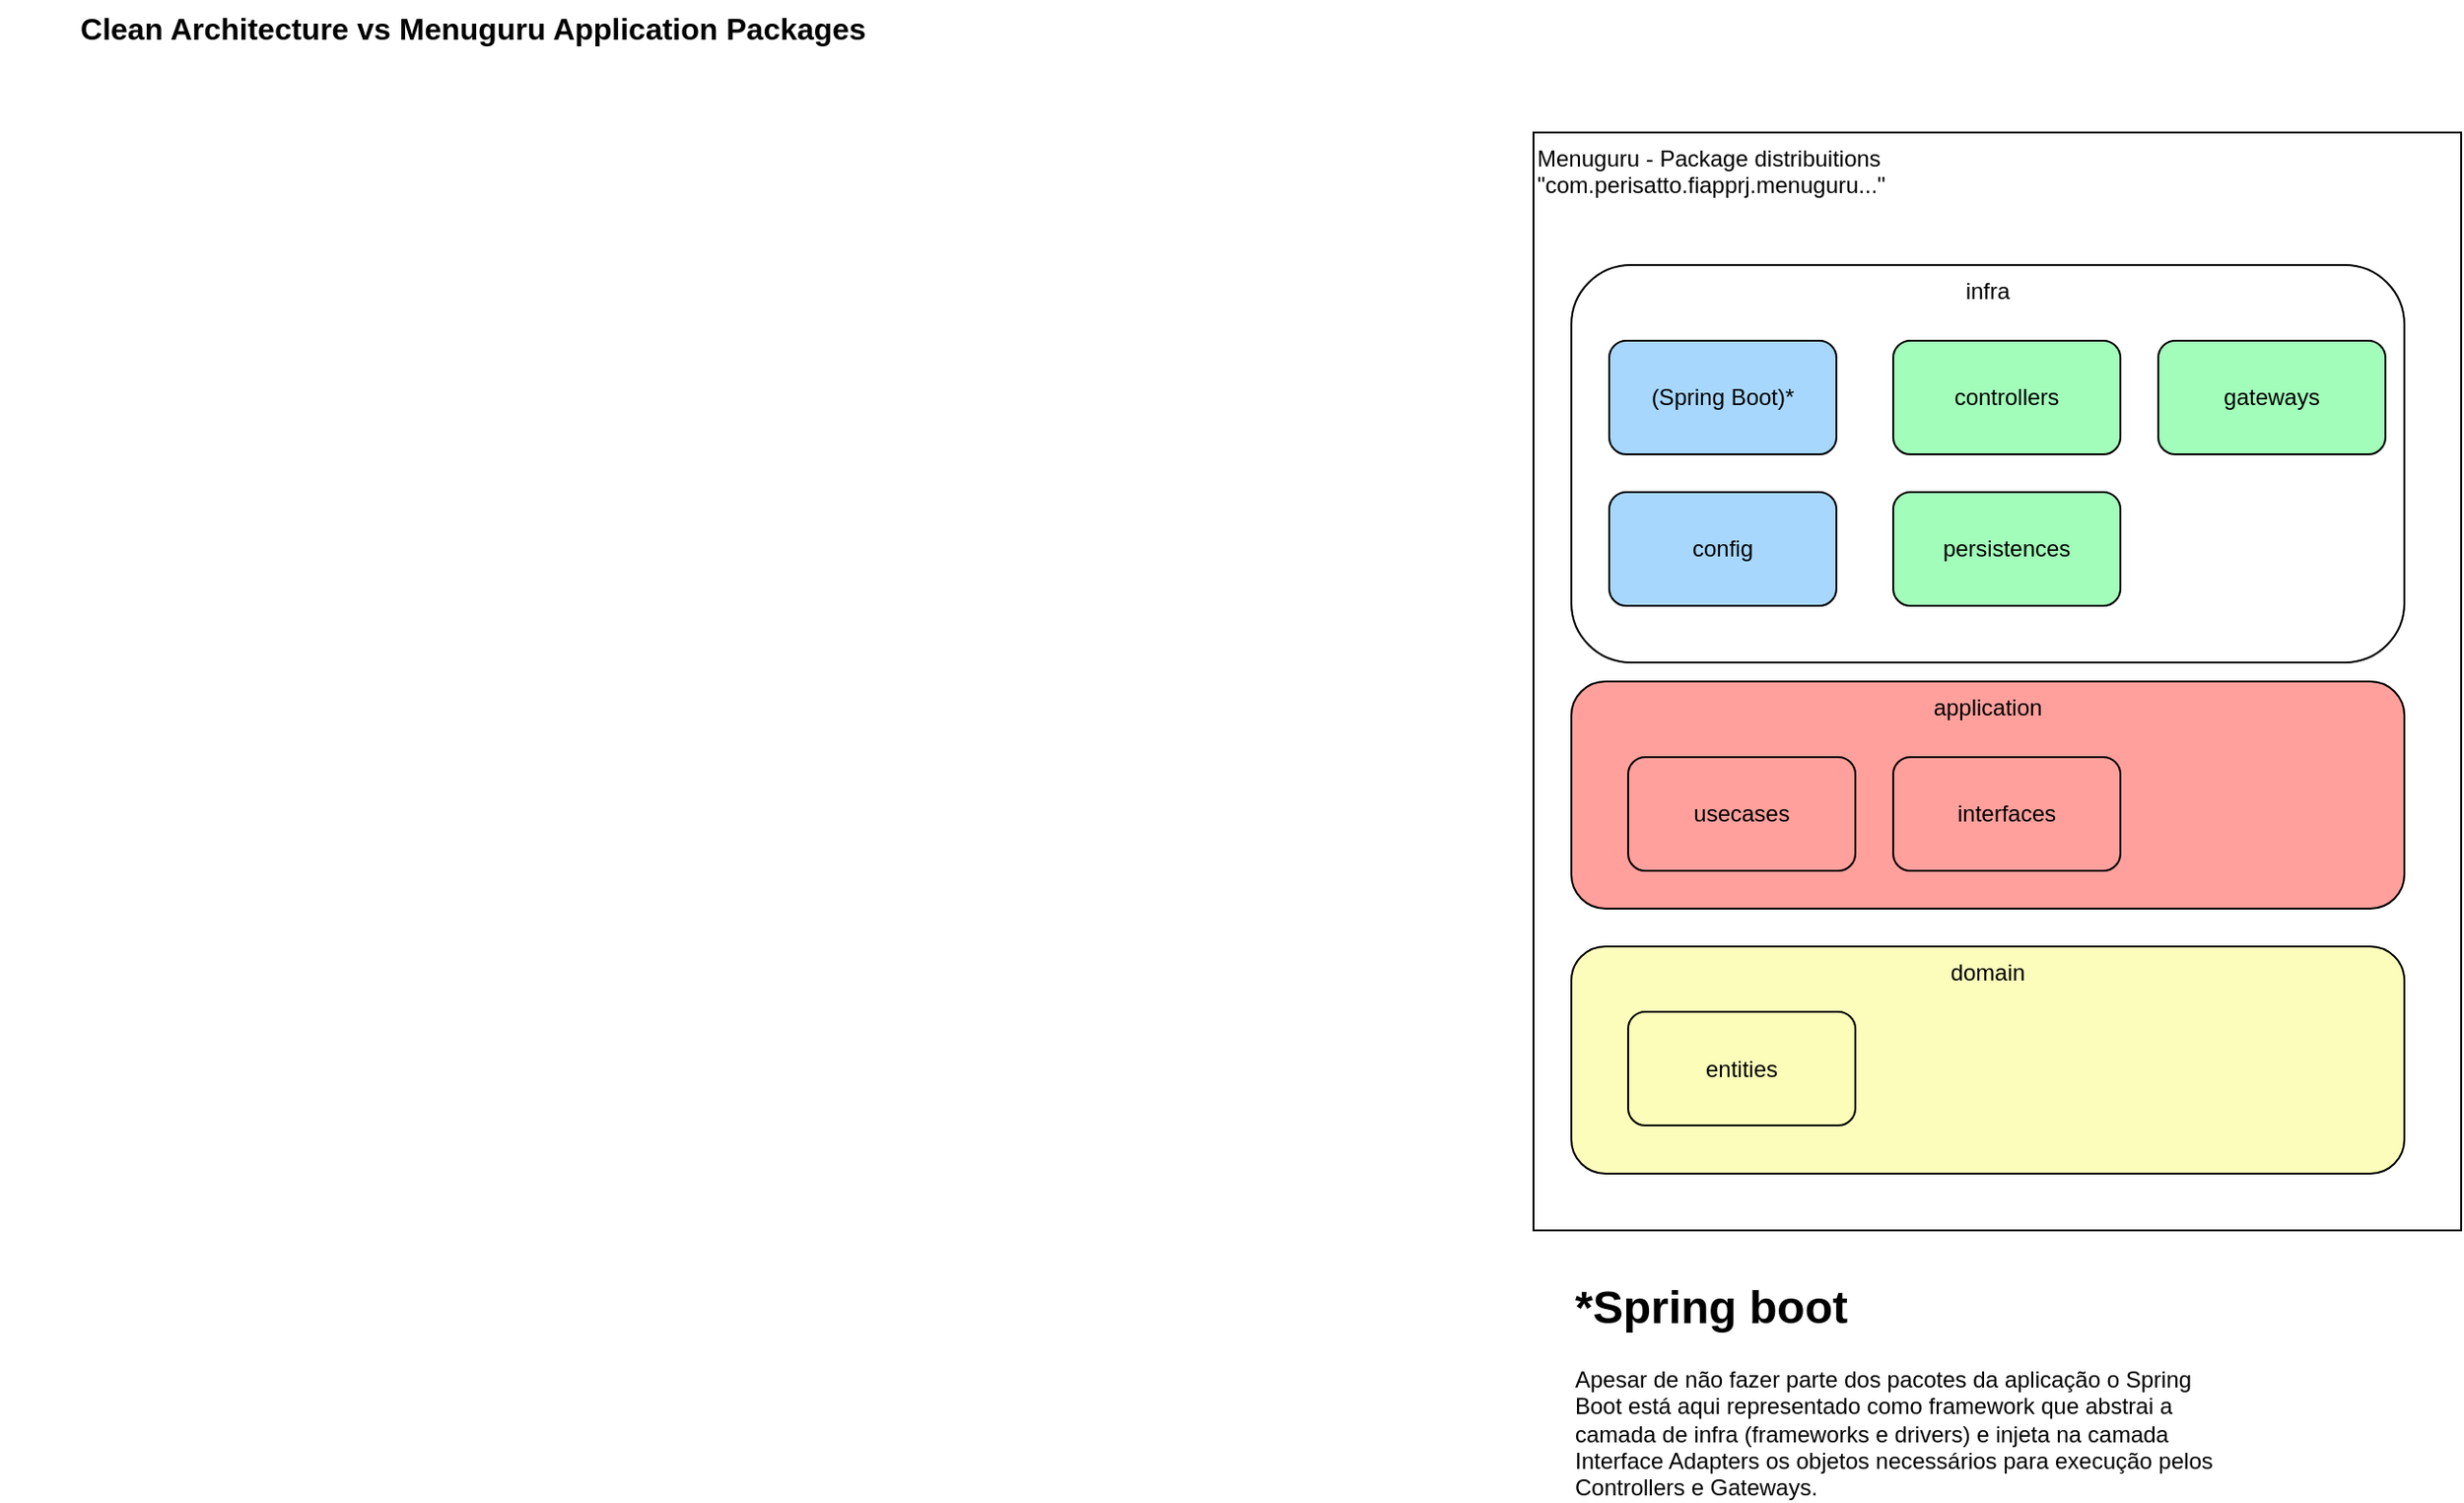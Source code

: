 <mxfile version="24.6.4" type="github" pages="2">
  <diagram id="IvMOAGRbqYTNL2c1ScDX" name="Application Architecture">
    <mxGraphModel dx="2328" dy="845" grid="1" gridSize="10" guides="1" tooltips="1" connect="1" arrows="1" fold="1" page="1" pageScale="1" pageWidth="827" pageHeight="1169" math="0" shadow="0">
      <root>
        <mxCell id="0" />
        <mxCell id="1" parent="0" />
        <mxCell id="FBlVHfX-pHRHHUPXk09u-1" value="Menuguru - Package distribuitions&lt;div&gt;&quot;com.perisatto.fiapprj.menuguru...&quot;&lt;/div&gt;" style="rounded=0;whiteSpace=wrap;html=1;verticalAlign=top;align=left;" vertex="1" parent="1">
          <mxGeometry x="540" y="120" width="490" height="580" as="geometry" />
        </mxCell>
        <mxCell id="FBlVHfX-pHRHHUPXk09u-2" value="" style="shape=image;verticalLabelPosition=bottom;labelBackgroundColor=default;verticalAlign=top;aspect=fixed;imageAspect=0;image=https://blog.cleancoder.com/uncle-bob/images/2012-08-13-the-clean-architecture/CleanArchitecture.jpg;" vertex="1" parent="1">
          <mxGeometry x="-270" y="120" width="772" height="567" as="geometry" />
        </mxCell>
        <mxCell id="FBlVHfX-pHRHHUPXk09u-3" value="domain" style="rounded=1;whiteSpace=wrap;html=1;verticalAlign=top;fillColor=#fcfdbb;" vertex="1" parent="1">
          <mxGeometry x="560" y="550" width="440" height="120" as="geometry" />
        </mxCell>
        <mxCell id="FBlVHfX-pHRHHUPXk09u-4" value="entities" style="rounded=1;whiteSpace=wrap;html=1;fillColor=#fcfdb9;" vertex="1" parent="1">
          <mxGeometry x="590" y="584.5" width="120" height="60" as="geometry" />
        </mxCell>
        <mxCell id="FBlVHfX-pHRHHUPXk09u-5" value="application" style="rounded=1;whiteSpace=wrap;html=1;verticalAlign=top;fillColor=#ffa09c;" vertex="1" parent="1">
          <mxGeometry x="560" y="410" width="440" height="120" as="geometry" />
        </mxCell>
        <mxCell id="FBlVHfX-pHRHHUPXk09u-6" value="usecases" style="rounded=1;whiteSpace=wrap;html=1;fillColor=#ffa09c;" vertex="1" parent="1">
          <mxGeometry x="590" y="450" width="120" height="60" as="geometry" />
        </mxCell>
        <mxCell id="FBlVHfX-pHRHHUPXk09u-7" value="infra" style="rounded=1;whiteSpace=wrap;html=1;verticalAlign=top;" vertex="1" parent="1">
          <mxGeometry x="560" y="190" width="440" height="210" as="geometry" />
        </mxCell>
        <mxCell id="FBlVHfX-pHRHHUPXk09u-8" value="(Spring Boot)*" style="rounded=1;whiteSpace=wrap;html=1;fillColor=#a7d7fd;" vertex="1" parent="1">
          <mxGeometry x="580" y="230" width="120" height="60" as="geometry" />
        </mxCell>
        <mxCell id="FBlVHfX-pHRHHUPXk09u-9" value="controllers" style="rounded=1;whiteSpace=wrap;html=1;fillColor=#a2fdba;" vertex="1" parent="1">
          <mxGeometry x="730" y="230" width="120" height="60" as="geometry" />
        </mxCell>
        <mxCell id="FBlVHfX-pHRHHUPXk09u-10" value="gateways" style="rounded=1;whiteSpace=wrap;html=1;fillColor=#a2fdba;" vertex="1" parent="1">
          <mxGeometry x="870" y="230" width="120" height="60" as="geometry" />
        </mxCell>
        <mxCell id="FBlVHfX-pHRHHUPXk09u-11" value="persistences" style="rounded=1;whiteSpace=wrap;html=1;fillColor=#a2fdba;" vertex="1" parent="1">
          <mxGeometry x="730" y="310" width="120" height="60" as="geometry" />
        </mxCell>
        <mxCell id="FBlVHfX-pHRHHUPXk09u-12" value="interfaces" style="rounded=1;whiteSpace=wrap;html=1;fillColor=#ffa09c;" vertex="1" parent="1">
          <mxGeometry x="730" y="450" width="120" height="60" as="geometry" />
        </mxCell>
        <mxCell id="yqv6BuBY4eyjzp5Gxg8p-5" value="Clean Architecture vs Menuguru Application Packages" style="text;html=1;align=center;verticalAlign=middle;whiteSpace=wrap;rounded=0;fontSize=16;fontStyle=1" vertex="1" parent="1">
          <mxGeometry x="-250" y="50" width="460" height="30" as="geometry" />
        </mxCell>
        <mxCell id="yqv6BuBY4eyjzp5Gxg8p-6" value="&lt;h1 style=&quot;margin-top: 0px;&quot;&gt;*Spring boot&lt;/h1&gt;&lt;p&gt;Apesar de não fazer parte dos pacotes da aplicação o Spring Boot está aqui representado como framework que abstrai a camada de infra (frameworks e drivers) e injeta na camada Interface Adapters os objetos necessários para execução pelos Controllers e Gateways.&lt;/p&gt;" style="text;html=1;whiteSpace=wrap;overflow=hidden;rounded=0;" vertex="1" parent="1">
          <mxGeometry x="560" y="720" width="350" height="120" as="geometry" />
        </mxCell>
        <mxCell id="hrJFWdFIYw_UEALANUXB-1" value="config" style="rounded=1;whiteSpace=wrap;html=1;fillColor=#a7d7fd;" vertex="1" parent="1">
          <mxGeometry x="580" y="310" width="120" height="60" as="geometry" />
        </mxCell>
      </root>
    </mxGraphModel>
  </diagram>
  <diagram name="Cloud Architecture" id="CHFw5YSZQ6bKpswKDhKj">
    <mxGraphModel dx="2505" dy="945" grid="1" gridSize="10" guides="1" tooltips="1" connect="1" arrows="1" fold="1" page="1" pageScale="1" pageWidth="827" pageHeight="1169" math="0" shadow="0">
      <root>
        <mxCell id="0" />
        <mxCell id="1" parent="0" />
        <mxCell id="SXZxHrfiubfQfkabu01j-11" value="AWS Cloud" style="points=[[0,0],[0.25,0],[0.5,0],[0.75,0],[1,0],[1,0.25],[1,0.5],[1,0.75],[1,1],[0.75,1],[0.5,1],[0.25,1],[0,1],[0,0.75],[0,0.5],[0,0.25]];outlineConnect=0;gradientColor=none;html=1;whiteSpace=wrap;fontSize=12;fontStyle=0;container=1;pointerEvents=0;collapsible=0;recursiveResize=0;shape=mxgraph.aws4.group;grIcon=mxgraph.aws4.group_aws_cloud_alt;strokeColor=#232F3E;fillColor=none;verticalAlign=top;align=left;spacingLeft=30;fontColor=#232F3E;dashed=0;" parent="1" vertex="1">
          <mxGeometry x="-280" y="100" width="1040" height="660" as="geometry" />
        </mxCell>
        <mxCell id="SXZxHrfiubfQfkabu01j-12" value="VPC" style="points=[[0,0],[0.25,0],[0.5,0],[0.75,0],[1,0],[1,0.25],[1,0.5],[1,0.75],[1,1],[0.75,1],[0.5,1],[0.25,1],[0,1],[0,0.75],[0,0.5],[0,0.25]];outlineConnect=0;gradientColor=none;html=1;whiteSpace=wrap;fontSize=12;fontStyle=0;container=1;pointerEvents=0;collapsible=0;recursiveResize=0;shape=mxgraph.aws4.group;grIcon=mxgraph.aws4.group_vpc2;strokeColor=#8C4FFF;fillColor=none;verticalAlign=top;align=left;spacingLeft=30;fontColor=#AAB7B8;dashed=0;" parent="SXZxHrfiubfQfkabu01j-11" vertex="1">
          <mxGeometry x="110" y="40" width="893" height="590" as="geometry" />
        </mxCell>
        <mxCell id="SXZxHrfiubfQfkabu01j-30" value="" style="fillColor=none;strokeColor=#5A6C86;dashed=1;verticalAlign=top;fontStyle=0;fontColor=#5A6C86;whiteSpace=wrap;html=1;" parent="SXZxHrfiubfQfkabu01j-12" vertex="1">
          <mxGeometry x="153" y="180" width="680" height="347" as="geometry" />
        </mxCell>
        <mxCell id="SXZxHrfiubfQfkabu01j-24" value="" style="fillColor=none;strokeColor=#5A6C86;dashed=1;verticalAlign=top;fontStyle=0;fontColor=#5A6C86;whiteSpace=wrap;html=1;" parent="SXZxHrfiubfQfkabu01j-12" vertex="1">
          <mxGeometry x="123" y="130" width="740" height="417" as="geometry" />
        </mxCell>
        <mxCell id="SXZxHrfiubfQfkabu01j-25" value="" style="sketch=0;points=[[0,0,0],[0.25,0,0],[0.5,0,0],[0.75,0,0],[1,0,0],[0,1,0],[0.25,1,0],[0.5,1,0],[0.75,1,0],[1,1,0],[0,0.25,0],[0,0.5,0],[0,0.75,0],[1,0.25,0],[1,0.5,0],[1,0.75,0]];outlineConnect=0;fontColor=#232F3E;fillColor=#ED7100;strokeColor=#ffffff;dashed=0;verticalLabelPosition=bottom;verticalAlign=top;align=center;html=1;fontSize=12;fontStyle=0;aspect=fixed;shape=mxgraph.aws4.resourceIcon;resIcon=mxgraph.aws4.eks;" parent="SXZxHrfiubfQfkabu01j-12" vertex="1">
          <mxGeometry x="123" y="130" width="30" height="30" as="geometry" />
        </mxCell>
        <mxCell id="SXZxHrfiubfQfkabu01j-28" value="" style="aspect=fixed;sketch=0;html=1;dashed=0;whitespace=wrap;verticalLabelPosition=bottom;verticalAlign=top;fillColor=#2875E2;strokeColor=#ffffff;points=[[0.005,0.63,0],[0.1,0.2,0],[0.9,0.2,0],[0.5,0,0],[0.995,0.63,0],[0.72,0.99,0],[0.5,1,0],[0.28,0.99,0]];shape=mxgraph.kubernetes.icon2;kubernetesLabel=1;prIcon=node" parent="SXZxHrfiubfQfkabu01j-12" vertex="1">
          <mxGeometry x="153" y="180" width="31.25" height="30" as="geometry" />
        </mxCell>
        <mxCell id="SXZxHrfiubfQfkabu01j-39" value="" style="group" parent="SXZxHrfiubfQfkabu01j-12" vertex="1" connectable="0">
          <mxGeometry x="460" y="210" width="120" height="106" as="geometry" />
        </mxCell>
        <mxCell id="SXZxHrfiubfQfkabu01j-31" value="Menuguru Application&lt;div&gt;&lt;br&gt;&lt;/div&gt;&lt;div&gt;1..10 replicas&lt;/div&gt;" style="rounded=1;whiteSpace=wrap;html=1;verticalAlign=bottom;" parent="SXZxHrfiubfQfkabu01j-39" vertex="1">
          <mxGeometry width="120" height="106" as="geometry" />
        </mxCell>
        <mxCell id="SXZxHrfiubfQfkabu01j-29" value="" style="aspect=fixed;sketch=0;html=1;dashed=0;whitespace=wrap;verticalLabelPosition=bottom;verticalAlign=top;fillColor=#2875E2;strokeColor=#ffffff;points=[[0.005,0.63,0],[0.1,0.2,0],[0.9,0.2,0],[0.5,0,0],[0.995,0.63,0],[0.72,0.99,0],[0.5,1,0],[0.28,0.99,0]];shape=mxgraph.kubernetes.icon2;kubernetesLabel=1;prIcon=pod" parent="SXZxHrfiubfQfkabu01j-39" vertex="1">
          <mxGeometry x="35" y="6" width="50" height="48" as="geometry" />
        </mxCell>
        <mxCell id="SXZxHrfiubfQfkabu01j-54" value="" style="group" parent="SXZxHrfiubfQfkabu01j-12" vertex="1" connectable="0">
          <mxGeometry x="230" y="391" width="120" height="106" as="geometry" />
        </mxCell>
        <mxCell id="SXZxHrfiubfQfkabu01j-55" value="&lt;div&gt;&amp;nbsp;&lt;/div&gt;&lt;div&gt;&lt;br&gt;&lt;/div&gt;&lt;div&gt;Kibana&lt;/div&gt;&lt;div&gt;&lt;br&gt;&lt;/div&gt;&lt;div&gt;1..2 intance&lt;/div&gt;" style="rounded=1;whiteSpace=wrap;html=1;verticalAlign=bottom;" parent="SXZxHrfiubfQfkabu01j-54" vertex="1">
          <mxGeometry width="120" height="106" as="geometry" />
        </mxCell>
        <mxCell id="SXZxHrfiubfQfkabu01j-56" value="" style="aspect=fixed;sketch=0;html=1;dashed=0;whitespace=wrap;verticalLabelPosition=bottom;verticalAlign=top;fillColor=#2875E2;strokeColor=#ffffff;points=[[0.005,0.63,0],[0.1,0.2,0],[0.9,0.2,0],[0.5,0,0],[0.995,0.63,0],[0.72,0.99,0],[0.5,1,0],[0.28,0.99,0]];shape=mxgraph.kubernetes.icon2;kubernetesLabel=1;prIcon=pod" parent="SXZxHrfiubfQfkabu01j-54" vertex="1">
          <mxGeometry x="35" y="6" width="50" height="48" as="geometry" />
        </mxCell>
        <mxCell id="SXZxHrfiubfQfkabu01j-57" value="MySQL&amp;nbsp;&lt;span style=&quot;&quot;&gt;Multi A-Z&lt;/span&gt;&lt;div&gt;&lt;span style=&quot;&quot;&gt;(1 Master / 2 slaves)&lt;/span&gt;&lt;/div&gt;" style="sketch=0;points=[[0,0,0],[0.25,0,0],[0.5,0,0],[0.75,0,0],[1,0,0],[0,1,0],[0.25,1,0],[0.5,1,0],[0.75,1,0],[1,1,0],[0,0.25,0],[0,0.5,0],[0,0.75,0],[1,0.25,0],[1,0.5,0],[1,0.75,0]];outlineConnect=0;fontColor=#232F3E;fillColor=#C925D1;strokeColor=#ffffff;dashed=0;verticalLabelPosition=bottom;verticalAlign=top;align=center;html=1;fontSize=12;fontStyle=0;aspect=fixed;shape=mxgraph.aws4.resourceIcon;resIcon=mxgraph.aws4.rds;labelBackgroundColor=default;" parent="SXZxHrfiubfQfkabu01j-12" vertex="1">
          <mxGeometry x="793" y="18" width="40" height="40" as="geometry" />
        </mxCell>
        <mxCell id="SXZxHrfiubfQfkabu01j-68" style="edgeStyle=orthogonalEdgeStyle;rounded=0;orthogonalLoop=1;jettySize=auto;html=1;" parent="SXZxHrfiubfQfkabu01j-12" source="SXZxHrfiubfQfkabu01j-58" target="SXZxHrfiubfQfkabu01j-31" edge="1">
          <mxGeometry relative="1" as="geometry">
            <Array as="points">
              <mxPoint x="377" y="260" />
            </Array>
          </mxGeometry>
        </mxCell>
        <mxCell id="SXZxHrfiubfQfkabu01j-58" value="Public Subnet&lt;div&gt;us-east-1&lt;/div&gt;" style="sketch=0;points=[[0,0,0],[0.25,0,0],[0.5,0,0],[0.75,0,0],[1,0,0],[0,1,0],[0.25,1,0],[0.5,1,0],[0.75,1,0],[1,1,0],[0,0.25,0],[0,0.5,0],[0,0.75,0],[1,0.25,0],[1,0.5,0],[1,0.75,0]];outlineConnect=0;fontColor=#232F3E;fillColor=#8C4FFF;strokeColor=#ffffff;dashed=0;verticalLabelPosition=bottom;verticalAlign=top;align=center;html=1;fontSize=12;fontStyle=0;aspect=fixed;shape=mxgraph.aws4.resourceIcon;resIcon=mxgraph.aws4.networking_and_content_delivery;labelBackgroundColor=default;" parent="SXZxHrfiubfQfkabu01j-12" vertex="1">
          <mxGeometry x="358" y="22" width="38" height="38" as="geometry" />
        </mxCell>
        <mxCell id="SXZxHrfiubfQfkabu01j-66" style="edgeStyle=orthogonalEdgeStyle;rounded=0;orthogonalLoop=1;jettySize=auto;html=1;" parent="SXZxHrfiubfQfkabu01j-12" source="SXZxHrfiubfQfkabu01j-31" target="SXZxHrfiubfQfkabu01j-64" edge="1">
          <mxGeometry relative="1" as="geometry" />
        </mxCell>
        <mxCell id="SXZxHrfiubfQfkabu01j-67" style="edgeStyle=orthogonalEdgeStyle;rounded=0;orthogonalLoop=1;jettySize=auto;html=1;" parent="SXZxHrfiubfQfkabu01j-12" source="SXZxHrfiubfQfkabu01j-64" target="SXZxHrfiubfQfkabu01j-57" edge="1">
          <mxGeometry relative="1" as="geometry" />
        </mxCell>
        <mxCell id="SXZxHrfiubfQfkabu01j-64" value="Private Subnet&lt;div&gt;us-east-1&lt;/div&gt;" style="sketch=0;points=[[0,0,0],[0.25,0,0],[0.5,0,0],[0.75,0,0],[1,0,0],[0,1,0],[0.25,1,0],[0.5,1,0],[0.75,1,0],[1,1,0],[0,0.25,0],[0,0.5,0],[0,0.75,0],[1,0.25,0],[1,0.5,0],[1,0.75,0]];outlineConnect=0;fontColor=#232F3E;fillColor=#8C4FFF;strokeColor=#ffffff;dashed=0;verticalLabelPosition=bottom;verticalAlign=top;align=center;html=1;fontSize=12;fontStyle=0;aspect=fixed;shape=mxgraph.aws4.resourceIcon;resIcon=mxgraph.aws4.networking_and_content_delivery;labelBackgroundColor=default;" parent="SXZxHrfiubfQfkabu01j-12" vertex="1">
          <mxGeometry x="640" y="20" width="38" height="38" as="geometry" />
        </mxCell>
        <mxCell id="SXZxHrfiubfQfkabu01j-69" value="" style="group" parent="SXZxHrfiubfQfkabu01j-12" vertex="1" connectable="0">
          <mxGeometry x="460" y="391" width="120" height="106" as="geometry" />
        </mxCell>
        <mxCell id="SXZxHrfiubfQfkabu01j-70" value="&lt;div&gt;&amp;nbsp;&lt;/div&gt;&lt;div&gt;&lt;br&gt;&lt;/div&gt;&lt;div&gt;ElasticSearch&lt;/div&gt;&lt;div&gt;&lt;br&gt;&lt;/div&gt;&lt;div&gt;1..5 intance&lt;/div&gt;" style="rounded=1;whiteSpace=wrap;html=1;verticalAlign=bottom;" parent="SXZxHrfiubfQfkabu01j-69" vertex="1">
          <mxGeometry width="120" height="106" as="geometry" />
        </mxCell>
        <mxCell id="SXZxHrfiubfQfkabu01j-71" value="" style="aspect=fixed;sketch=0;html=1;dashed=0;whitespace=wrap;verticalLabelPosition=bottom;verticalAlign=top;fillColor=#2875E2;strokeColor=#ffffff;points=[[0.005,0.63,0],[0.1,0.2,0],[0.9,0.2,0],[0.5,0,0],[0.995,0.63,0],[0.72,0.99,0],[0.5,1,0],[0.28,0.99,0]];shape=mxgraph.kubernetes.icon2;kubernetesLabel=1;prIcon=pod" parent="SXZxHrfiubfQfkabu01j-69" vertex="1">
          <mxGeometry x="35" y="6" width="50" height="48" as="geometry" />
        </mxCell>
        <mxCell id="SXZxHrfiubfQfkabu01j-72" value="" style="group" parent="SXZxHrfiubfQfkabu01j-12" vertex="1" connectable="0">
          <mxGeometry x="660" y="391" width="120" height="106" as="geometry" />
        </mxCell>
        <mxCell id="SXZxHrfiubfQfkabu01j-73" value="&lt;div&gt;&amp;nbsp;&lt;/div&gt;&lt;div&gt;&lt;br&gt;&lt;/div&gt;&lt;div&gt;FluentD&lt;/div&gt;&lt;div&gt;&lt;br&gt;&lt;/div&gt;&lt;div&gt;1..5 intance&lt;/div&gt;" style="rounded=1;whiteSpace=wrap;html=1;verticalAlign=bottom;" parent="SXZxHrfiubfQfkabu01j-72" vertex="1">
          <mxGeometry width="120" height="106" as="geometry" />
        </mxCell>
        <mxCell id="SXZxHrfiubfQfkabu01j-74" value="" style="aspect=fixed;sketch=0;html=1;dashed=0;whitespace=wrap;verticalLabelPosition=bottom;verticalAlign=top;fillColor=#2875E2;strokeColor=#ffffff;points=[[0.005,0.63,0],[0.1,0.2,0],[0.9,0.2,0],[0.5,0,0],[0.995,0.63,0],[0.72,0.99,0],[0.5,1,0],[0.28,0.99,0]];shape=mxgraph.kubernetes.icon2;kubernetesLabel=1;prIcon=pod" parent="SXZxHrfiubfQfkabu01j-72" vertex="1">
          <mxGeometry x="35" y="6" width="50" height="48" as="geometry" />
        </mxCell>
        <mxCell id="SXZxHrfiubfQfkabu01j-79" style="edgeStyle=orthogonalEdgeStyle;rounded=0;orthogonalLoop=1;jettySize=auto;html=1;" parent="SXZxHrfiubfQfkabu01j-12" source="SXZxHrfiubfQfkabu01j-77" target="SXZxHrfiubfQfkabu01j-55" edge="1">
          <mxGeometry relative="1" as="geometry" />
        </mxCell>
        <mxCell id="SXZxHrfiubfQfkabu01j-77" value="Public Subnet&lt;div&gt;us-east-1&lt;/div&gt;" style="sketch=0;points=[[0,0,0],[0.25,0,0],[0.5,0,0],[0.75,0,0],[1,0,0],[0,1,0],[0.25,1,0],[0.5,1,0],[0.75,1,0],[1,1,0],[0,0.25,0],[0,0.5,0],[0,0.75,0],[1,0.25,0],[1,0.5,0],[1,0.75,0]];outlineConnect=0;fontColor=#232F3E;fillColor=#8C4FFF;strokeColor=#ffffff;dashed=0;verticalLabelPosition=bottom;verticalAlign=top;align=center;html=1;fontSize=12;fontStyle=0;aspect=fixed;shape=mxgraph.aws4.resourceIcon;resIcon=mxgraph.aws4.networking_and_content_delivery;labelBackgroundColor=default;" parent="SXZxHrfiubfQfkabu01j-12" vertex="1">
          <mxGeometry x="50" y="425" width="38" height="38" as="geometry" />
        </mxCell>
        <mxCell id="SXZxHrfiubfQfkabu01j-80" style="edgeStyle=orthogonalEdgeStyle;rounded=0;orthogonalLoop=1;jettySize=auto;html=1;" parent="SXZxHrfiubfQfkabu01j-12" source="SXZxHrfiubfQfkabu01j-55" target="SXZxHrfiubfQfkabu01j-70" edge="1">
          <mxGeometry relative="1" as="geometry" />
        </mxCell>
        <mxCell id="SXZxHrfiubfQfkabu01j-82" style="edgeStyle=orthogonalEdgeStyle;rounded=0;orthogonalLoop=1;jettySize=auto;html=1;" parent="SXZxHrfiubfQfkabu01j-12" source="SXZxHrfiubfQfkabu01j-73" target="SXZxHrfiubfQfkabu01j-70" edge="1">
          <mxGeometry relative="1" as="geometry" />
        </mxCell>
        <mxCell id="SXZxHrfiubfQfkabu01j-83" style="edgeStyle=orthogonalEdgeStyle;rounded=0;orthogonalLoop=1;jettySize=auto;html=1;" parent="SXZxHrfiubfQfkabu01j-12" source="SXZxHrfiubfQfkabu01j-31" target="SXZxHrfiubfQfkabu01j-73" edge="1">
          <mxGeometry relative="1" as="geometry">
            <Array as="points">
              <mxPoint x="520" y="350" />
              <mxPoint x="720" y="350" />
            </Array>
          </mxGeometry>
        </mxCell>
        <mxCell id="SXZxHrfiubfQfkabu01j-84" value="EKS Cluster" style="text;html=1;align=center;verticalAlign=middle;whiteSpace=wrap;rounded=0;fontColor=#B3B3B3;" parent="SXZxHrfiubfQfkabu01j-12" vertex="1">
          <mxGeometry x="153" y="130" width="97" height="30" as="geometry" />
        </mxCell>
        <mxCell id="SXZxHrfiubfQfkabu01j-85" value="EKS Node Group&amp;nbsp;&lt;div&gt;(2 nodes)&lt;/div&gt;" style="text;html=1;align=center;verticalAlign=middle;whiteSpace=wrap;rounded=0;fontColor=#B3B3B3;" parent="SXZxHrfiubfQfkabu01j-12" vertex="1">
          <mxGeometry x="184.25" y="180" width="115.75" height="30" as="geometry" />
        </mxCell>
        <mxCell id="SXZxHrfiubfQfkabu01j-63" style="edgeStyle=orthogonalEdgeStyle;rounded=0;orthogonalLoop=1;jettySize=auto;html=1;" parent="1" source="SXZxHrfiubfQfkabu01j-62" target="SXZxHrfiubfQfkabu01j-58" edge="1">
          <mxGeometry relative="1" as="geometry">
            <mxPoint x="-239" y="180" as="targetPoint" />
          </mxGeometry>
        </mxCell>
        <mxCell id="SXZxHrfiubfQfkabu01j-78" style="edgeStyle=orthogonalEdgeStyle;rounded=0;orthogonalLoop=1;jettySize=auto;html=1;" parent="1" source="SXZxHrfiubfQfkabu01j-62" target="SXZxHrfiubfQfkabu01j-77" edge="1">
          <mxGeometry relative="1" as="geometry">
            <Array as="points">
              <mxPoint x="-424" y="583" />
            </Array>
          </mxGeometry>
        </mxCell>
        <mxCell id="SXZxHrfiubfQfkabu01j-62" value="Client" style="sketch=0;outlineConnect=0;fontColor=#232F3E;gradientColor=none;fillColor=#232F3D;strokeColor=none;dashed=0;verticalLabelPosition=bottom;verticalAlign=top;align=center;html=1;fontSize=12;fontStyle=0;aspect=fixed;pointerEvents=1;shape=mxgraph.aws4.client;labelBackgroundColor=default;" parent="1" vertex="1">
          <mxGeometry x="-450" y="155" width="51.32" height="50" as="geometry" />
        </mxCell>
      </root>
    </mxGraphModel>
  </diagram>
</mxfile>
